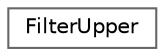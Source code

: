 digraph "Graphical Class Hierarchy"
{
 // INTERACTIVE_SVG=YES
 // LATEX_PDF_SIZE
  bgcolor="transparent";
  edge [fontname=Helvetica,fontsize=10,labelfontname=Helvetica,labelfontsize=10];
  node [fontname=Helvetica,fontsize=10,shape=box,height=0.2,width=0.4];
  rankdir="LR";
  Node0 [label="FilterUpper",height=0.2,width=0.4,color="grey40", fillcolor="white", style="filled",URL="$dd/dcd/class_filter_upper.html",tooltip="The implementation of the \"upper\" filter."];
}
